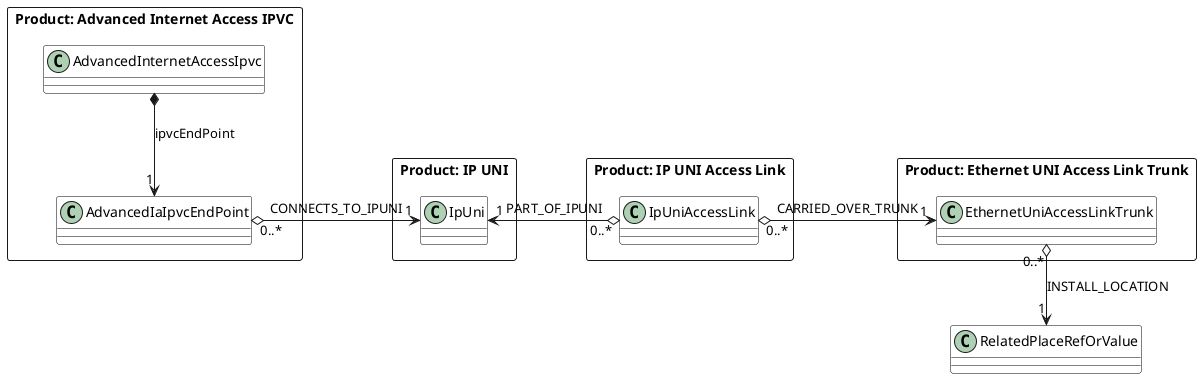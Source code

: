 @startuml

skinparam {
    ClassBackgroundColor White
    ClassBorderColor Black
}

rectangle "Product: Advanced Internet Access IPVC" { 

  class AdvancedInternetAccessIpvc {
  }

  AdvancedInternetAccessIpvc *-d->"1" AdvancedIaIpvcEndPoint : ipvcEndPoint
}

rectangle "Product: IP UNI" { 

  class IpUni {

  }
  AdvancedIaIpvcEndPoint "0..*" o-r-> "1" IpUni : CONNECTS_TO_IPUNI

}


rectangle "Product: IP UNI Access Link" { 

  class IpUniAccessLink {

  }
  IpUniAccessLink "0..*" o-l-> "1" IpUni : PART_OF_IPUNI
}


rectangle "Product: Ethernet UNI Access Link Trunk" { 

class EthernetUniAccessLinkTrunk {

}
  IpUniAccessLink "0..*" o-r-> "1" EthernetUniAccessLinkTrunk : CARRIED_OVER_TRUNK

}


EthernetUniAccessLinkTrunk "0..*" o-d-> "1" RelatedPlaceRefOrValue : INSTALL_LOCATION

@enduml